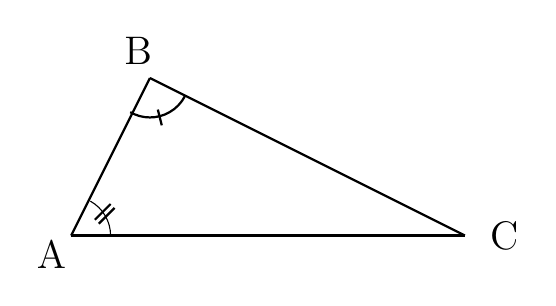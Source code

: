 \begin{tikzpicture}

\node at (0,0) {};
\node (v1) at (3,0) {};
\node (v2) at (-2,0) {};
\node (v3) at (-1,2) {};

\draw  [thick] (v2.center) edge (v1.center);
\draw  [thick] (v1.center) edge (v3.center);
\draw  [thick] (v2.center) edge (v3.center);
\draw (-1.5,0) arc (0:61:0.5);
% \draw (2.5,0) arc (180:155:0.5);
\draw [thick] (-1.25,1.567) arc (-120:-27:0.5);
\node (line1) at (-0.85,1.4) {};
\node (line2) at (-0.9,1.6) {};
\draw [thick] (line1.center) -- (line2.center);
\node (l3) at (-1.7,0.2) {};
\node (l4) at (-1.5,0.4) {};
\node (l5) at (-1.45,0.35) {};
\node (l6) at (-1.65,0.15) {};
\draw [thick] (l3.center) -- (l4.center);
\draw [thick] (l5.center) -- (l6.center);
\node at (3.5,0) {\Large C};
\node at (-2.25,-0.25) {\Large A};
\node at (-1.15,2.35) {\Large B};
\end{tikzpicture}